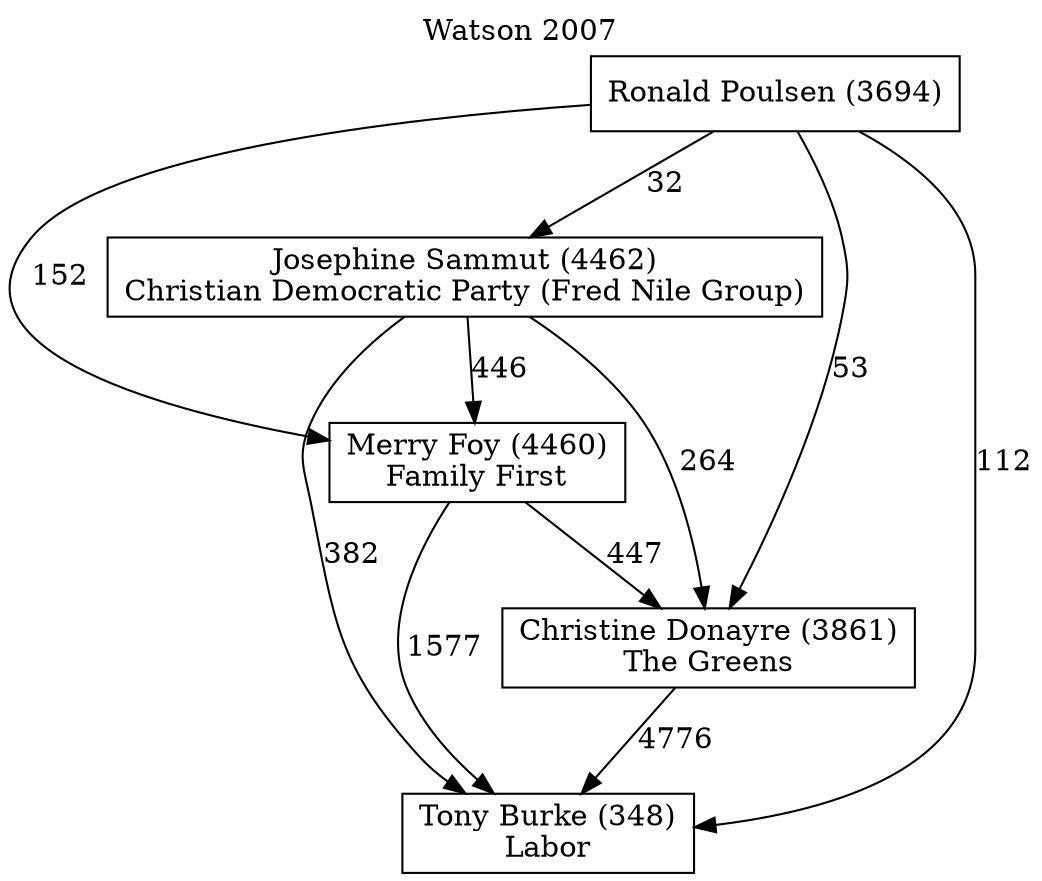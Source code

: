 // House preference flow
digraph "Tony Burke (348)_Watson_2007" {
	graph [label="Watson 2007" labelloc=t mclimit=10]
	node [shape=box]
	"Tony Burke (348)" [label="Tony Burke (348)
Labor"]
	"Christine Donayre (3861)" [label="Christine Donayre (3861)
The Greens"]
	"Merry Foy (4460)" [label="Merry Foy (4460)
Family First"]
	"Josephine Sammut (4462)" [label="Josephine Sammut (4462)
Christian Democratic Party (Fred Nile Group)"]
	"Ronald Poulsen (3694)" [label="Ronald Poulsen (3694)
"]
	"Christine Donayre (3861)" -> "Tony Burke (348)" [label=4776]
	"Merry Foy (4460)" -> "Christine Donayre (3861)" [label=447]
	"Josephine Sammut (4462)" -> "Merry Foy (4460)" [label=446]
	"Ronald Poulsen (3694)" -> "Josephine Sammut (4462)" [label=32]
	"Merry Foy (4460)" -> "Tony Burke (348)" [label=1577]
	"Josephine Sammut (4462)" -> "Tony Burke (348)" [label=382]
	"Ronald Poulsen (3694)" -> "Tony Burke (348)" [label=112]
	"Ronald Poulsen (3694)" -> "Merry Foy (4460)" [label=152]
	"Josephine Sammut (4462)" -> "Christine Donayre (3861)" [label=264]
	"Ronald Poulsen (3694)" -> "Christine Donayre (3861)" [label=53]
}
